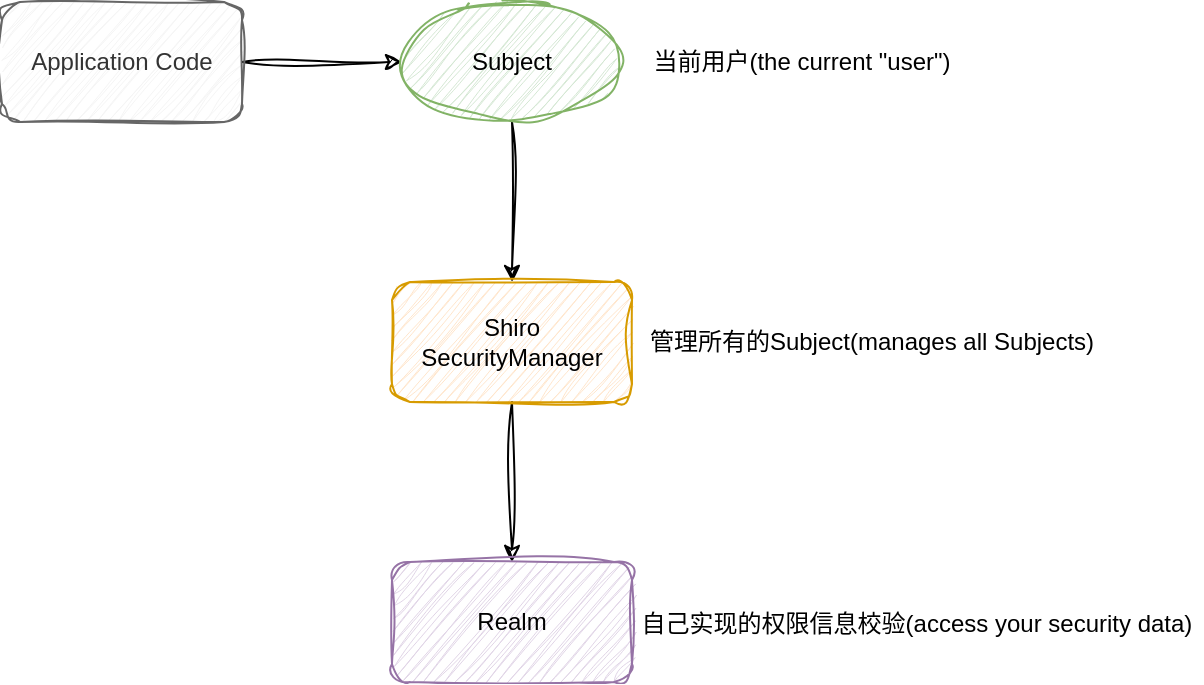 <mxfile version="21.2.9" type="github">
  <diagram name="第 1 页" id="dfZt5icE5W5cVwjNp3z6">
    <mxGraphModel dx="1203" dy="663" grid="0" gridSize="10" guides="1" tooltips="1" connect="1" arrows="1" fold="1" page="1" pageScale="1" pageWidth="827" pageHeight="1169" math="0" shadow="0">
      <root>
        <mxCell id="0" />
        <mxCell id="1" parent="0" />
        <mxCell id="t_9RPjvaDVZxUkB37-2k-5" value="" style="edgeStyle=orthogonalEdgeStyle;rounded=0;orthogonalLoop=1;jettySize=auto;html=1;sketch=1;curveFitting=1;jiggle=2;" edge="1" parent="1" source="t_9RPjvaDVZxUkB37-2k-1" target="t_9RPjvaDVZxUkB37-2k-4">
          <mxGeometry relative="1" as="geometry" />
        </mxCell>
        <mxCell id="t_9RPjvaDVZxUkB37-2k-1" value="Application Code" style="rounded=1;whiteSpace=wrap;html=1;sketch=1;curveFitting=1;jiggle=2;fillColor=#f5f5f5;fontColor=#333333;strokeColor=#666666;" vertex="1" parent="1">
          <mxGeometry x="130" y="110" width="120" height="60" as="geometry" />
        </mxCell>
        <mxCell id="t_9RPjvaDVZxUkB37-2k-9" value="" style="edgeStyle=orthogonalEdgeStyle;rounded=0;orthogonalLoop=1;jettySize=auto;html=1;sketch=1;curveFitting=1;jiggle=2;" edge="1" parent="1" source="t_9RPjvaDVZxUkB37-2k-4" target="t_9RPjvaDVZxUkB37-2k-8">
          <mxGeometry relative="1" as="geometry" />
        </mxCell>
        <mxCell id="t_9RPjvaDVZxUkB37-2k-4" value="Subject" style="ellipse;whiteSpace=wrap;html=1;rounded=1;sketch=1;curveFitting=1;jiggle=2;fillColor=#d5e8d4;strokeColor=#82b366;" vertex="1" parent="1">
          <mxGeometry x="330" y="110" width="110" height="60" as="geometry" />
        </mxCell>
        <mxCell id="t_9RPjvaDVZxUkB37-2k-11" value="" style="edgeStyle=orthogonalEdgeStyle;rounded=0;orthogonalLoop=1;jettySize=auto;html=1;sketch=1;curveFitting=1;jiggle=2;" edge="1" parent="1" source="t_9RPjvaDVZxUkB37-2k-8" target="t_9RPjvaDVZxUkB37-2k-10">
          <mxGeometry relative="1" as="geometry" />
        </mxCell>
        <mxCell id="t_9RPjvaDVZxUkB37-2k-8" value="Shiro SecurityManager" style="whiteSpace=wrap;html=1;rounded=1;sketch=1;curveFitting=1;jiggle=2;fillColor=#ffe6cc;strokeColor=#d79b00;" vertex="1" parent="1">
          <mxGeometry x="325" y="250" width="120" height="60" as="geometry" />
        </mxCell>
        <mxCell id="t_9RPjvaDVZxUkB37-2k-10" value="Realm" style="whiteSpace=wrap;html=1;rounded=1;sketch=1;curveFitting=1;jiggle=2;fillColor=#e1d5e7;strokeColor=#9673a6;" vertex="1" parent="1">
          <mxGeometry x="325" y="390" width="120" height="60" as="geometry" />
        </mxCell>
        <mxCell id="t_9RPjvaDVZxUkB37-2k-12" value="当前用户(the current &quot;user&quot;)" style="text;html=1;strokeColor=none;fillColor=none;align=center;verticalAlign=middle;whiteSpace=wrap;rounded=0;" vertex="1" parent="1">
          <mxGeometry x="445" y="122.5" width="170" height="35" as="geometry" />
        </mxCell>
        <mxCell id="t_9RPjvaDVZxUkB37-2k-13" value="管理所有的Subject(manages all Subjects)" style="text;html=1;strokeColor=none;fillColor=none;align=center;verticalAlign=middle;whiteSpace=wrap;rounded=0;" vertex="1" parent="1">
          <mxGeometry x="450" y="261.25" width="230" height="37.5" as="geometry" />
        </mxCell>
        <mxCell id="t_9RPjvaDVZxUkB37-2k-14" value="自己实现的权限信息校验(access your security data)" style="text;html=1;strokeColor=none;fillColor=none;align=center;verticalAlign=middle;whiteSpace=wrap;rounded=0;" vertex="1" parent="1">
          <mxGeometry x="445" y="402.5" width="285" height="37.5" as="geometry" />
        </mxCell>
      </root>
    </mxGraphModel>
  </diagram>
</mxfile>
